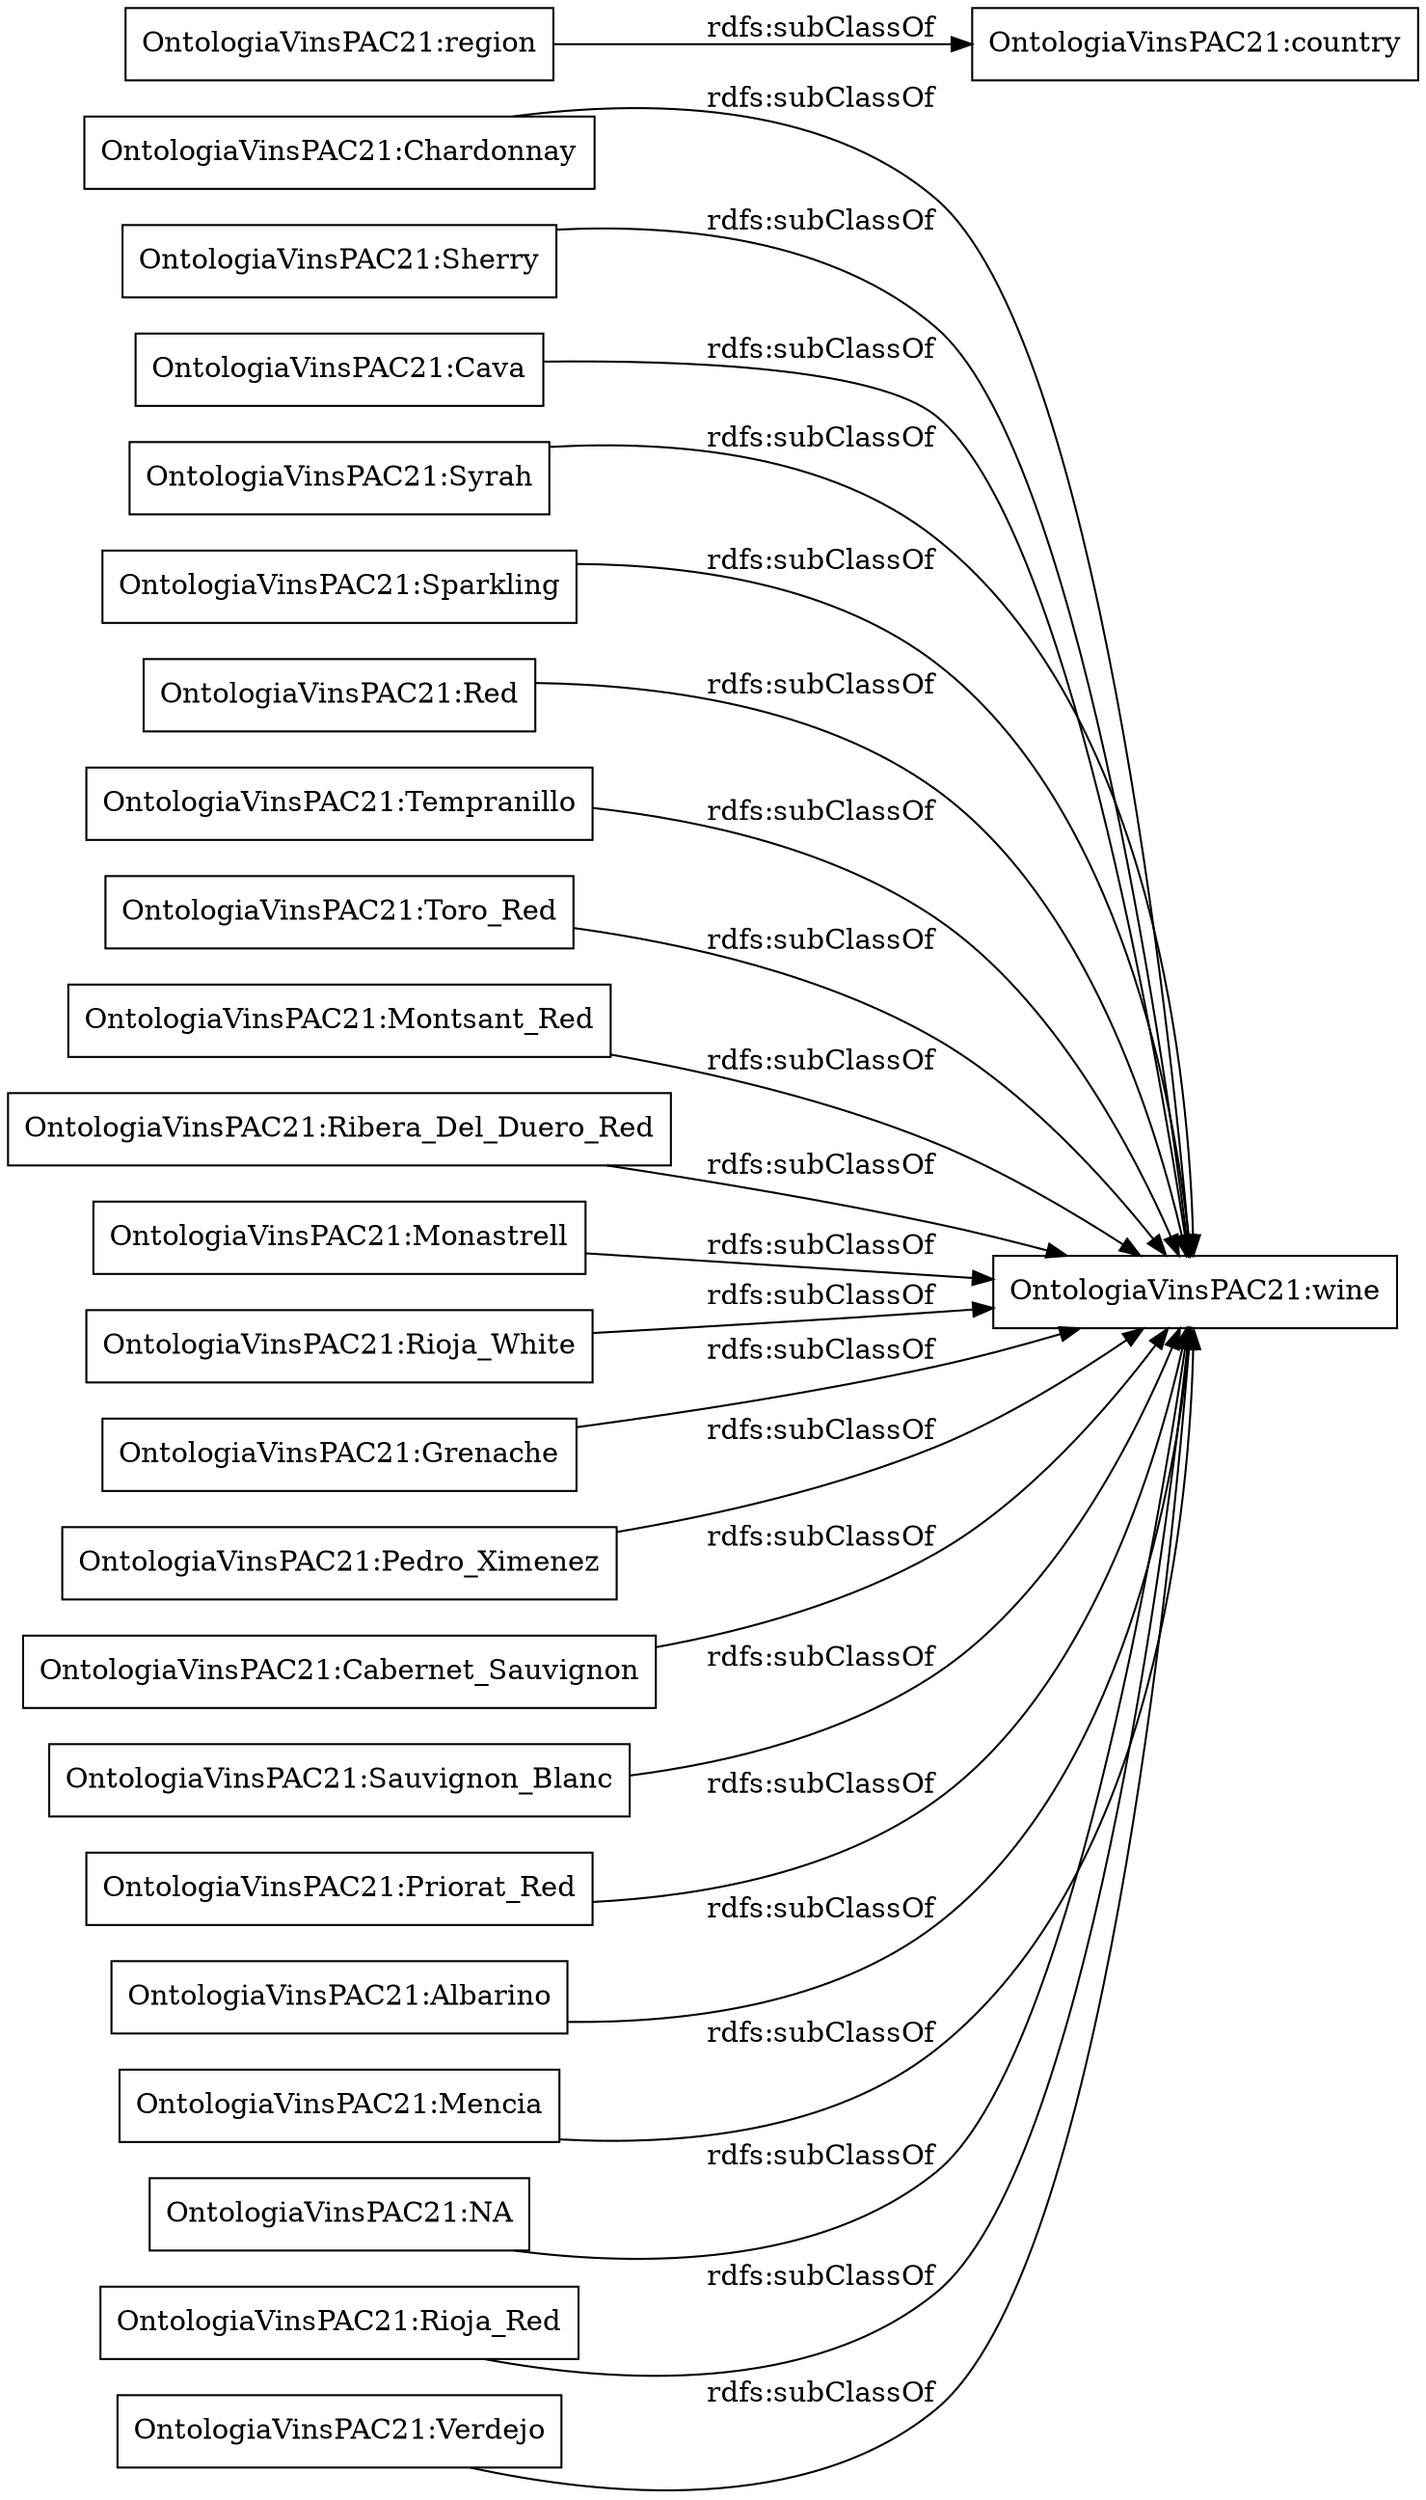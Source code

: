 digraph ar2dtool_diagram { 
rankdir=LR;
size="1000"
node [shape = rectangle, color="black"]; "OntologiaVinsPAC21:Chardonnay" "OntologiaVinsPAC21:Sherry" "OntologiaVinsPAC21:Cava" "OntologiaVinsPAC21:Syrah" "OntologiaVinsPAC21:Sparkling" "OntologiaVinsPAC21:Red" "OntologiaVinsPAC21:wine" "OntologiaVinsPAC21:Tempranillo" "OntologiaVinsPAC21:Toro_Red" "OntologiaVinsPAC21:Montsant_Red" "OntologiaVinsPAC21:Ribera_Del_Duero_Red" "OntologiaVinsPAC21:country" "OntologiaVinsPAC21:Monastrell" "OntologiaVinsPAC21:Rioja_White" "OntologiaVinsPAC21:Grenache" "OntologiaVinsPAC21:Pedro_Ximenez" "OntologiaVinsPAC21:Cabernet_Sauvignon" "OntologiaVinsPAC21:Sauvignon_Blanc" "OntologiaVinsPAC21:Priorat_Red" "OntologiaVinsPAC21:region" "OntologiaVinsPAC21:Albarino" "OntologiaVinsPAC21:Mencia" "OntologiaVinsPAC21:NA" "OntologiaVinsPAC21:Rioja_Red" "OntologiaVinsPAC21:Verdejo" ; /*classes style*/
	"OntologiaVinsPAC21:Mencia" -> "OntologiaVinsPAC21:wine" [ label = "rdfs:subClassOf" ];
	"OntologiaVinsPAC21:Pedro_Ximenez" -> "OntologiaVinsPAC21:wine" [ label = "rdfs:subClassOf" ];
	"OntologiaVinsPAC21:Ribera_Del_Duero_Red" -> "OntologiaVinsPAC21:wine" [ label = "rdfs:subClassOf" ];
	"OntologiaVinsPAC21:Rioja_White" -> "OntologiaVinsPAC21:wine" [ label = "rdfs:subClassOf" ];
	"OntologiaVinsPAC21:Tempranillo" -> "OntologiaVinsPAC21:wine" [ label = "rdfs:subClassOf" ];
	"OntologiaVinsPAC21:Albarino" -> "OntologiaVinsPAC21:wine" [ label = "rdfs:subClassOf" ];
	"OntologiaVinsPAC21:Priorat_Red" -> "OntologiaVinsPAC21:wine" [ label = "rdfs:subClassOf" ];
	"OntologiaVinsPAC21:Toro_Red" -> "OntologiaVinsPAC21:wine" [ label = "rdfs:subClassOf" ];
	"OntologiaVinsPAC21:Verdejo" -> "OntologiaVinsPAC21:wine" [ label = "rdfs:subClassOf" ];
	"OntologiaVinsPAC21:Red" -> "OntologiaVinsPAC21:wine" [ label = "rdfs:subClassOf" ];
	"OntologiaVinsPAC21:Syrah" -> "OntologiaVinsPAC21:wine" [ label = "rdfs:subClassOf" ];
	"OntologiaVinsPAC21:Sherry" -> "OntologiaVinsPAC21:wine" [ label = "rdfs:subClassOf" ];
	"OntologiaVinsPAC21:Grenache" -> "OntologiaVinsPAC21:wine" [ label = "rdfs:subClassOf" ];
	"OntologiaVinsPAC21:Cabernet_Sauvignon" -> "OntologiaVinsPAC21:wine" [ label = "rdfs:subClassOf" ];
	"OntologiaVinsPAC21:NA" -> "OntologiaVinsPAC21:wine" [ label = "rdfs:subClassOf" ];
	"OntologiaVinsPAC21:Rioja_Red" -> "OntologiaVinsPAC21:wine" [ label = "rdfs:subClassOf" ];
	"OntologiaVinsPAC21:Monastrell" -> "OntologiaVinsPAC21:wine" [ label = "rdfs:subClassOf" ];
	"OntologiaVinsPAC21:Chardonnay" -> "OntologiaVinsPAC21:wine" [ label = "rdfs:subClassOf" ];
	"OntologiaVinsPAC21:Sparkling" -> "OntologiaVinsPAC21:wine" [ label = "rdfs:subClassOf" ];
	"OntologiaVinsPAC21:region" -> "OntologiaVinsPAC21:country" [ label = "rdfs:subClassOf" ];
	"OntologiaVinsPAC21:Montsant_Red" -> "OntologiaVinsPAC21:wine" [ label = "rdfs:subClassOf" ];
	"OntologiaVinsPAC21:Cava" -> "OntologiaVinsPAC21:wine" [ label = "rdfs:subClassOf" ];
	"OntologiaVinsPAC21:Sauvignon_Blanc" -> "OntologiaVinsPAC21:wine" [ label = "rdfs:subClassOf" ];

}
